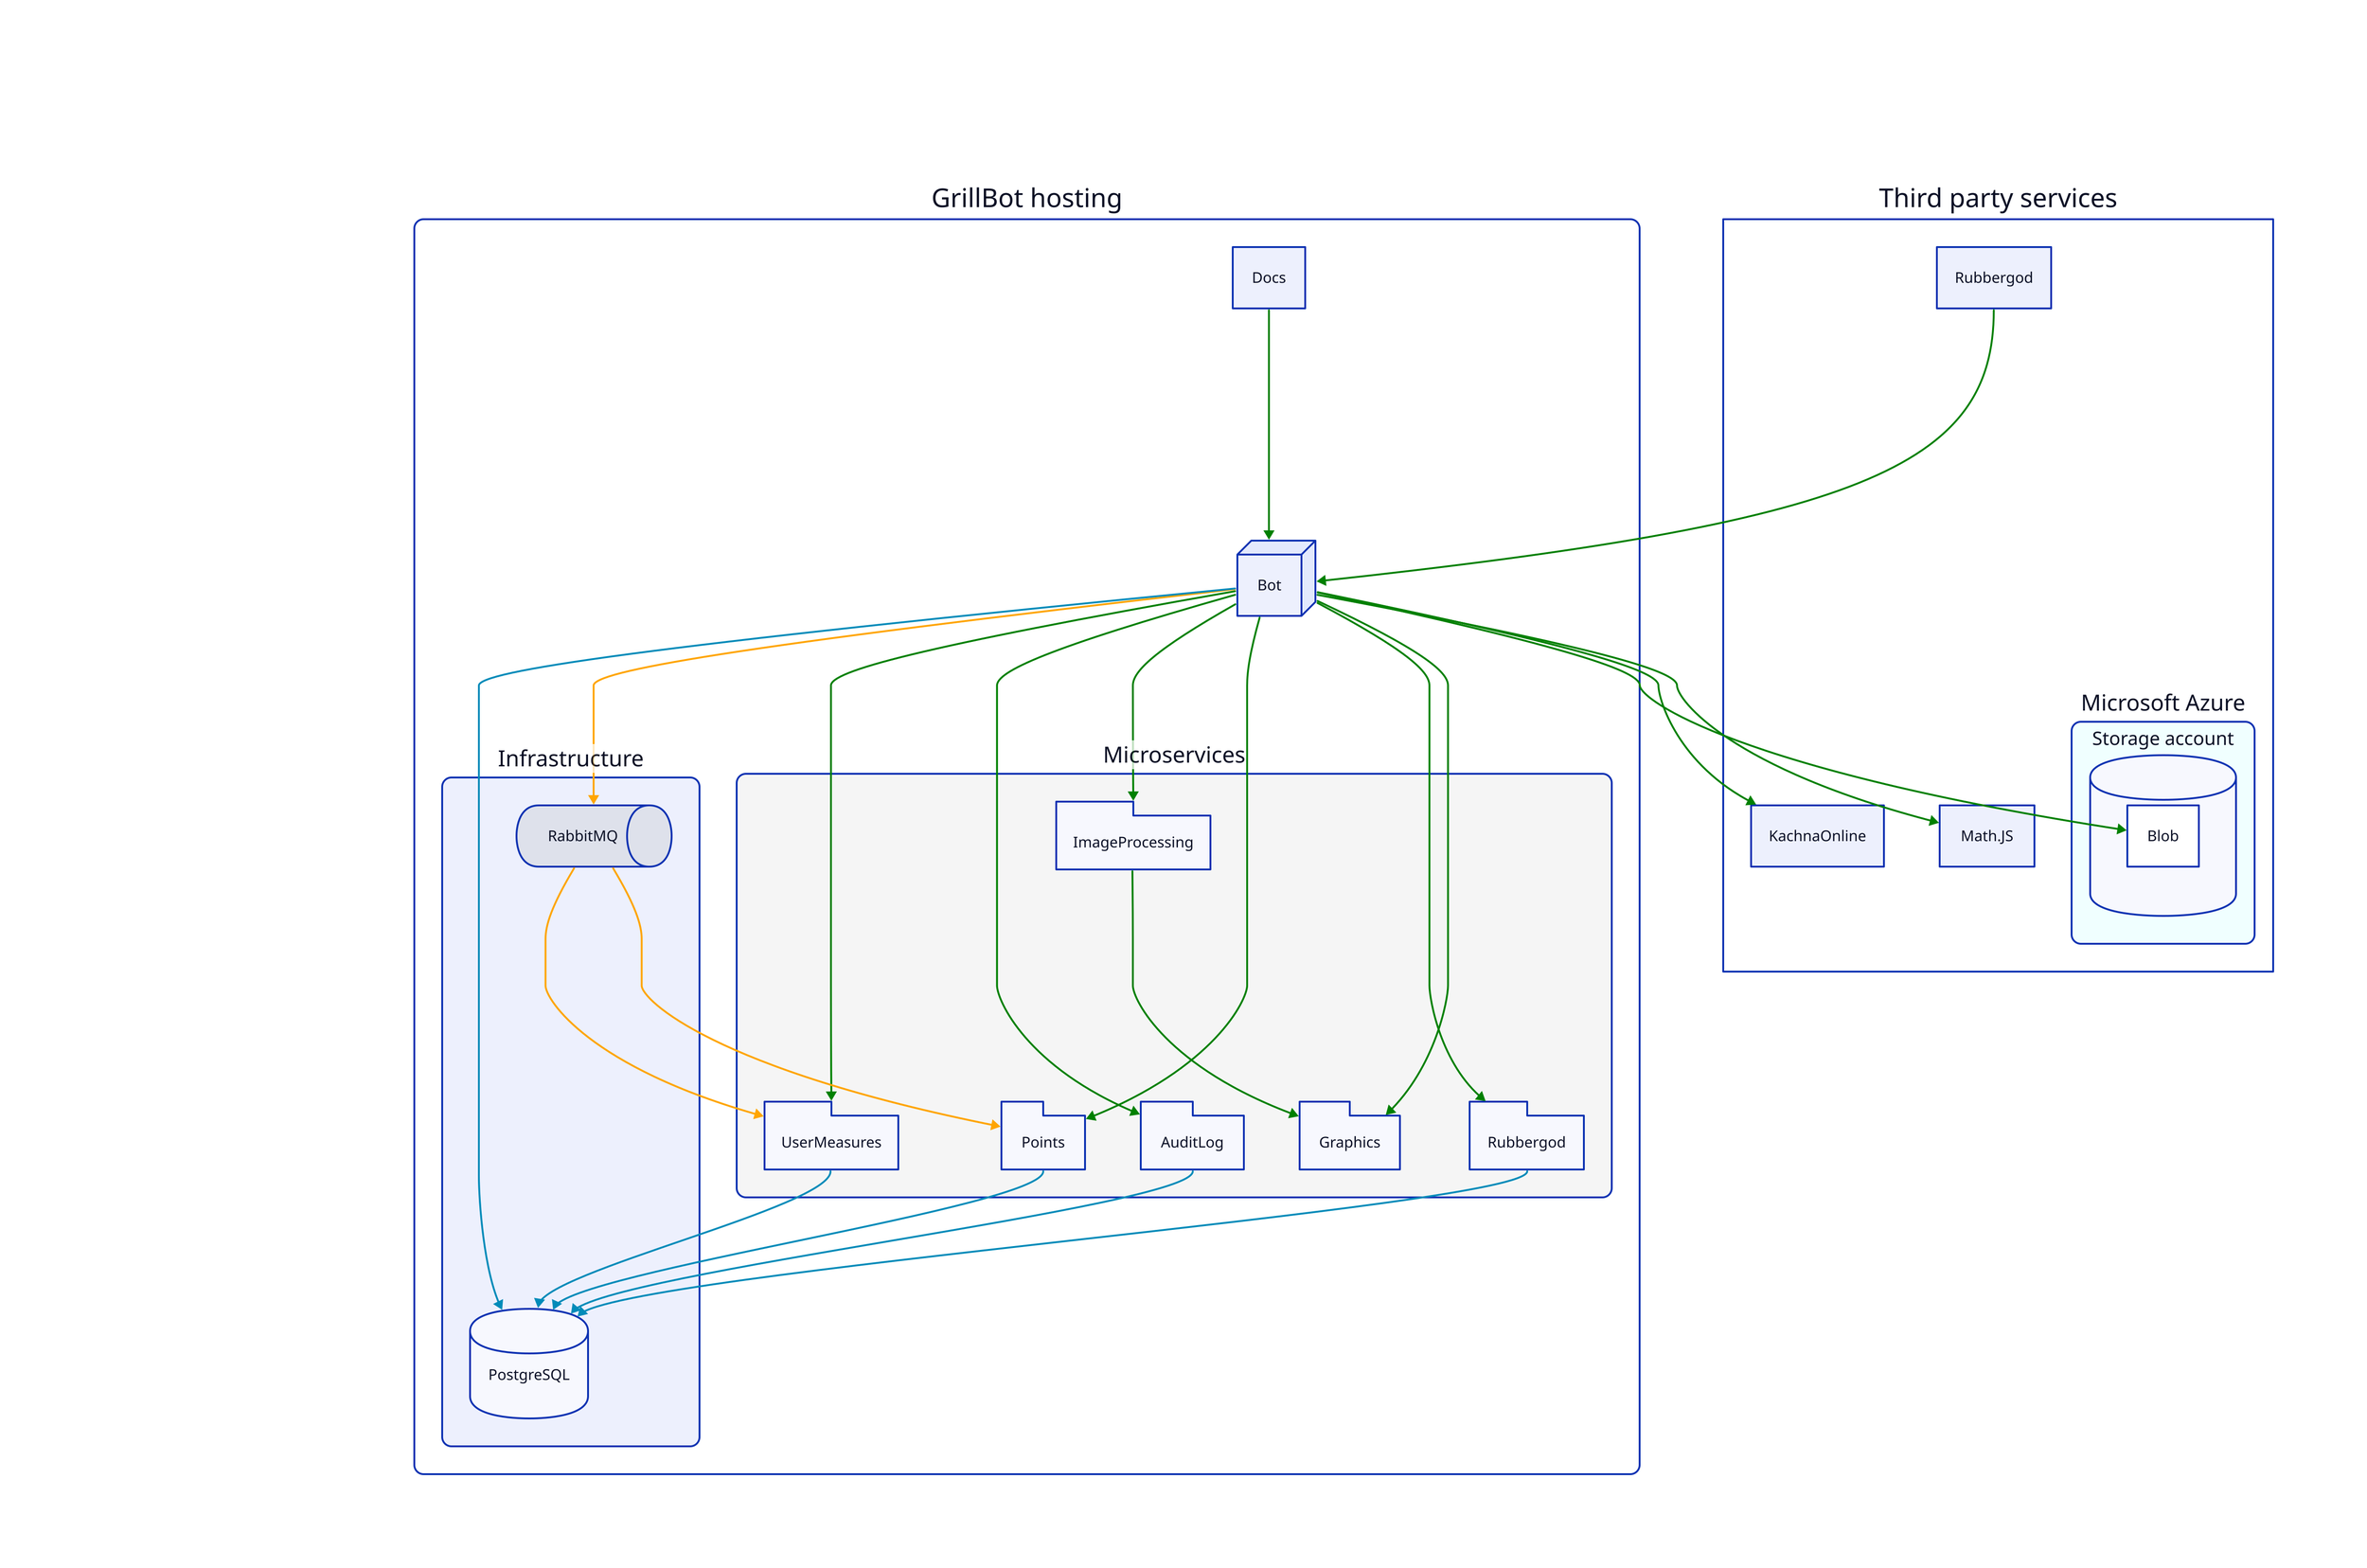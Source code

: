 # Legend
legend: |md
  # Legenda
  ## Barva spojů
  - Oranžová: RabbitMQ komunikace
  - Modrá: Databázové komunikace
  - Zelená: HTTP

  ## Barva boxů
  - Transparentní: Zóny (Servery, hostingy)
  - Modrá: Infrastrukturní (DB, ...)
  - Šedá: Mikroslužby
  - Azurová: Microsoft Azure
|

# Definitions
GrillBot.Infrastructure: {
  style: {border-radius: 10}

  PostgreSQL: {shape: cylinder}
  RabbitMQ: {shape: queue}
}

GrillBot: {
  label: GrillBot hosting

  style: {
    fill: transparent
    border-radius: 10
  }

  Bot: {
    style: {3d: true}
  }

  Microservices: {
    style: {
      fill: whitesmoke
      border-radius: 10
    }

    Points: {shape: package}
    Rubbergod: {shape: package}
    Graphics: {shape: package}
    ImageProcessing: {shape: package}
    AuditLog: {shape: package}
    UserMeasures: {shape: package}
  }
}

ThirdParty: {
  label: Third party services
  style: {fill: transparent}

  Azure: {
    label: Microsoft Azure
    style: {border-radius: 10}

    style: {
      fill: azure
      border-radius: 10
    }
  }

  Azure.StorageAccount: {
    label: Storage account
    shape: cylinder
  }
}

# Third party external services communication (Bot -> Service)
GrillBot.Bot -> ThirdParty.Math\.JS: {style: {stroke: green}}
GrillBot.Bot -> ThirdParty.KachnaOnline: {style: {stroke: green}}
GrillBot.Bot -> ThirdParty.Azure.StorageAccount.Blob: {style: {stroke: green}}

# Third party external services communication (Service -> Bot)
ThirdParty.Rubbergod -> GrillBot.Bot: {style: {stroke: green}}

# Internal communication (Service -> Bot)
GrillBot.Docs -> GrillBot.Bot: {style: {stroke: green}}

# Internal communication (Bot -> Service)
GrillBot.Bot -> GrillBot.Microservices.Graphics: {style: {stroke: green}}
GrillBot.Bot -> GrillBot.Microservices.Rubbergod: {style: {stroke: green}}
GrillBot.Bot -> GrillBot.Microservices.Points: {style: {stroke: green}}
GrillBot.Bot -> GrillBot.Microservices.ImageProcessing: {style: {stroke: green}}
GrillBot.Bot -> GrillBot.Microservices.AuditLog: {style: {stroke: green}}
GrillBot.Bot -> GrillBot.Microservices.UserMeasures: {style: {stroke: green}}

# Internal communication (Service -> Service)
GrillBot.Microservices.ImageProcessing -> GrillBot.Microservices.Graphics: {style: {stroke: green}}

# RabbitMQ communication
GrillBot.Bot -> GrillBot.Infrastructure.RabbitMQ: {style: {stroke: orange}}
GrillBot.Infrastructure.RabbitMQ -> GrillBot.Microservices.Points: {style: {stroke: orange}}
GrillBot.Infrastructure.RabbitMQ -> GrillBot.Microservices.UserMeasures: {style: {stroke: orange}}

# Database communication
GrillBot.Bot -> GrillBot.Infrastructure.PostgreSQL: {style: {stroke: "#008bb9"}}
GrillBot.Microservices.AuditLog -> GrillBot.Infrastructure.PostgreSQL: {style: {stroke: "#008bb9"}}
GrillBot.Microservices.Rubbergod -> GrillBot.Infrastructure.PostgreSQL: {style: {stroke: "#008bb9"}}
GrillBot.Microservices.Points -> GrillBot.Infrastructure.PostgreSQL: {style: {stroke: "#008bb9"}}
GrillBot.Microservices.UserMeasures -> GrillBot.Infrastructure.PostgreSQL: {style: {stroke: "#008bb9"}}
